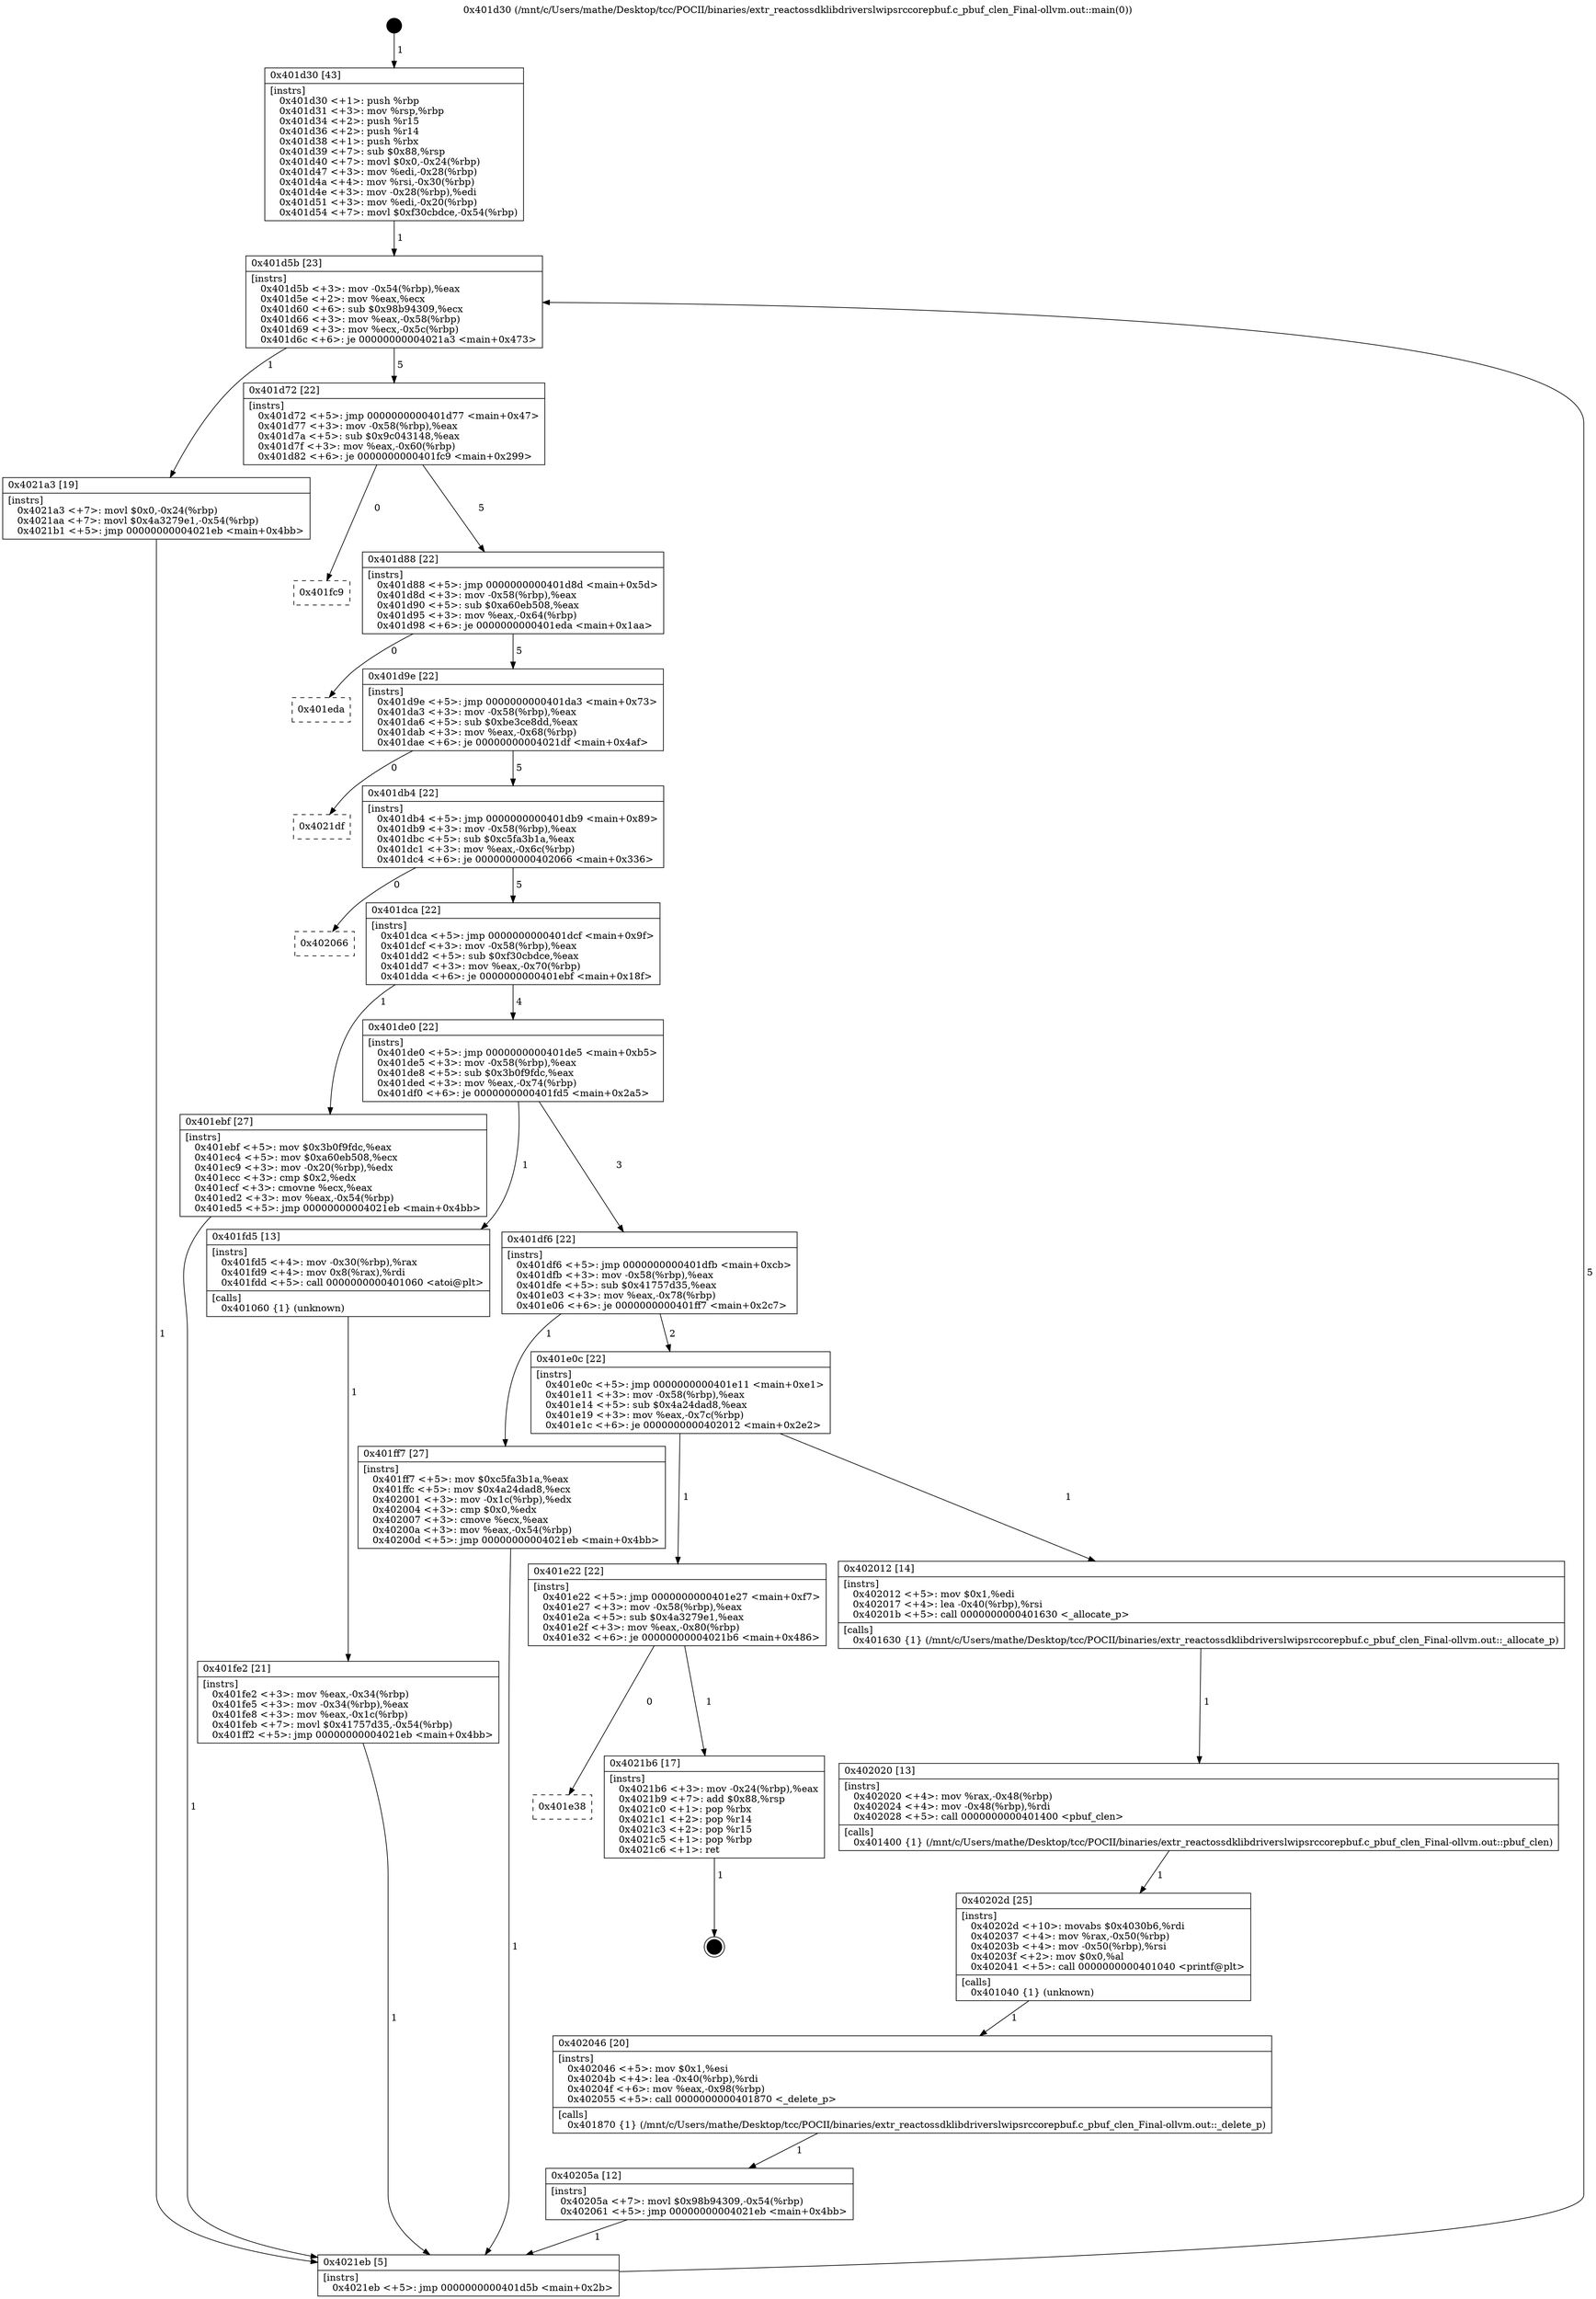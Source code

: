 digraph "0x401d30" {
  label = "0x401d30 (/mnt/c/Users/mathe/Desktop/tcc/POCII/binaries/extr_reactossdklibdriverslwipsrccorepbuf.c_pbuf_clen_Final-ollvm.out::main(0))"
  labelloc = "t"
  node[shape=record]

  Entry [label="",width=0.3,height=0.3,shape=circle,fillcolor=black,style=filled]
  "0x401d5b" [label="{
     0x401d5b [23]\l
     | [instrs]\l
     &nbsp;&nbsp;0x401d5b \<+3\>: mov -0x54(%rbp),%eax\l
     &nbsp;&nbsp;0x401d5e \<+2\>: mov %eax,%ecx\l
     &nbsp;&nbsp;0x401d60 \<+6\>: sub $0x98b94309,%ecx\l
     &nbsp;&nbsp;0x401d66 \<+3\>: mov %eax,-0x58(%rbp)\l
     &nbsp;&nbsp;0x401d69 \<+3\>: mov %ecx,-0x5c(%rbp)\l
     &nbsp;&nbsp;0x401d6c \<+6\>: je 00000000004021a3 \<main+0x473\>\l
  }"]
  "0x4021a3" [label="{
     0x4021a3 [19]\l
     | [instrs]\l
     &nbsp;&nbsp;0x4021a3 \<+7\>: movl $0x0,-0x24(%rbp)\l
     &nbsp;&nbsp;0x4021aa \<+7\>: movl $0x4a3279e1,-0x54(%rbp)\l
     &nbsp;&nbsp;0x4021b1 \<+5\>: jmp 00000000004021eb \<main+0x4bb\>\l
  }"]
  "0x401d72" [label="{
     0x401d72 [22]\l
     | [instrs]\l
     &nbsp;&nbsp;0x401d72 \<+5\>: jmp 0000000000401d77 \<main+0x47\>\l
     &nbsp;&nbsp;0x401d77 \<+3\>: mov -0x58(%rbp),%eax\l
     &nbsp;&nbsp;0x401d7a \<+5\>: sub $0x9c043148,%eax\l
     &nbsp;&nbsp;0x401d7f \<+3\>: mov %eax,-0x60(%rbp)\l
     &nbsp;&nbsp;0x401d82 \<+6\>: je 0000000000401fc9 \<main+0x299\>\l
  }"]
  Exit [label="",width=0.3,height=0.3,shape=circle,fillcolor=black,style=filled,peripheries=2]
  "0x401fc9" [label="{
     0x401fc9\l
  }", style=dashed]
  "0x401d88" [label="{
     0x401d88 [22]\l
     | [instrs]\l
     &nbsp;&nbsp;0x401d88 \<+5\>: jmp 0000000000401d8d \<main+0x5d\>\l
     &nbsp;&nbsp;0x401d8d \<+3\>: mov -0x58(%rbp),%eax\l
     &nbsp;&nbsp;0x401d90 \<+5\>: sub $0xa60eb508,%eax\l
     &nbsp;&nbsp;0x401d95 \<+3\>: mov %eax,-0x64(%rbp)\l
     &nbsp;&nbsp;0x401d98 \<+6\>: je 0000000000401eda \<main+0x1aa\>\l
  }"]
  "0x401e38" [label="{
     0x401e38\l
  }", style=dashed]
  "0x401eda" [label="{
     0x401eda\l
  }", style=dashed]
  "0x401d9e" [label="{
     0x401d9e [22]\l
     | [instrs]\l
     &nbsp;&nbsp;0x401d9e \<+5\>: jmp 0000000000401da3 \<main+0x73\>\l
     &nbsp;&nbsp;0x401da3 \<+3\>: mov -0x58(%rbp),%eax\l
     &nbsp;&nbsp;0x401da6 \<+5\>: sub $0xbe3ce8dd,%eax\l
     &nbsp;&nbsp;0x401dab \<+3\>: mov %eax,-0x68(%rbp)\l
     &nbsp;&nbsp;0x401dae \<+6\>: je 00000000004021df \<main+0x4af\>\l
  }"]
  "0x4021b6" [label="{
     0x4021b6 [17]\l
     | [instrs]\l
     &nbsp;&nbsp;0x4021b6 \<+3\>: mov -0x24(%rbp),%eax\l
     &nbsp;&nbsp;0x4021b9 \<+7\>: add $0x88,%rsp\l
     &nbsp;&nbsp;0x4021c0 \<+1\>: pop %rbx\l
     &nbsp;&nbsp;0x4021c1 \<+2\>: pop %r14\l
     &nbsp;&nbsp;0x4021c3 \<+2\>: pop %r15\l
     &nbsp;&nbsp;0x4021c5 \<+1\>: pop %rbp\l
     &nbsp;&nbsp;0x4021c6 \<+1\>: ret\l
  }"]
  "0x4021df" [label="{
     0x4021df\l
  }", style=dashed]
  "0x401db4" [label="{
     0x401db4 [22]\l
     | [instrs]\l
     &nbsp;&nbsp;0x401db4 \<+5\>: jmp 0000000000401db9 \<main+0x89\>\l
     &nbsp;&nbsp;0x401db9 \<+3\>: mov -0x58(%rbp),%eax\l
     &nbsp;&nbsp;0x401dbc \<+5\>: sub $0xc5fa3b1a,%eax\l
     &nbsp;&nbsp;0x401dc1 \<+3\>: mov %eax,-0x6c(%rbp)\l
     &nbsp;&nbsp;0x401dc4 \<+6\>: je 0000000000402066 \<main+0x336\>\l
  }"]
  "0x40205a" [label="{
     0x40205a [12]\l
     | [instrs]\l
     &nbsp;&nbsp;0x40205a \<+7\>: movl $0x98b94309,-0x54(%rbp)\l
     &nbsp;&nbsp;0x402061 \<+5\>: jmp 00000000004021eb \<main+0x4bb\>\l
  }"]
  "0x402066" [label="{
     0x402066\l
  }", style=dashed]
  "0x401dca" [label="{
     0x401dca [22]\l
     | [instrs]\l
     &nbsp;&nbsp;0x401dca \<+5\>: jmp 0000000000401dcf \<main+0x9f\>\l
     &nbsp;&nbsp;0x401dcf \<+3\>: mov -0x58(%rbp),%eax\l
     &nbsp;&nbsp;0x401dd2 \<+5\>: sub $0xf30cbdce,%eax\l
     &nbsp;&nbsp;0x401dd7 \<+3\>: mov %eax,-0x70(%rbp)\l
     &nbsp;&nbsp;0x401dda \<+6\>: je 0000000000401ebf \<main+0x18f\>\l
  }"]
  "0x402046" [label="{
     0x402046 [20]\l
     | [instrs]\l
     &nbsp;&nbsp;0x402046 \<+5\>: mov $0x1,%esi\l
     &nbsp;&nbsp;0x40204b \<+4\>: lea -0x40(%rbp),%rdi\l
     &nbsp;&nbsp;0x40204f \<+6\>: mov %eax,-0x98(%rbp)\l
     &nbsp;&nbsp;0x402055 \<+5\>: call 0000000000401870 \<_delete_p\>\l
     | [calls]\l
     &nbsp;&nbsp;0x401870 \{1\} (/mnt/c/Users/mathe/Desktop/tcc/POCII/binaries/extr_reactossdklibdriverslwipsrccorepbuf.c_pbuf_clen_Final-ollvm.out::_delete_p)\l
  }"]
  "0x401ebf" [label="{
     0x401ebf [27]\l
     | [instrs]\l
     &nbsp;&nbsp;0x401ebf \<+5\>: mov $0x3b0f9fdc,%eax\l
     &nbsp;&nbsp;0x401ec4 \<+5\>: mov $0xa60eb508,%ecx\l
     &nbsp;&nbsp;0x401ec9 \<+3\>: mov -0x20(%rbp),%edx\l
     &nbsp;&nbsp;0x401ecc \<+3\>: cmp $0x2,%edx\l
     &nbsp;&nbsp;0x401ecf \<+3\>: cmovne %ecx,%eax\l
     &nbsp;&nbsp;0x401ed2 \<+3\>: mov %eax,-0x54(%rbp)\l
     &nbsp;&nbsp;0x401ed5 \<+5\>: jmp 00000000004021eb \<main+0x4bb\>\l
  }"]
  "0x401de0" [label="{
     0x401de0 [22]\l
     | [instrs]\l
     &nbsp;&nbsp;0x401de0 \<+5\>: jmp 0000000000401de5 \<main+0xb5\>\l
     &nbsp;&nbsp;0x401de5 \<+3\>: mov -0x58(%rbp),%eax\l
     &nbsp;&nbsp;0x401de8 \<+5\>: sub $0x3b0f9fdc,%eax\l
     &nbsp;&nbsp;0x401ded \<+3\>: mov %eax,-0x74(%rbp)\l
     &nbsp;&nbsp;0x401df0 \<+6\>: je 0000000000401fd5 \<main+0x2a5\>\l
  }"]
  "0x4021eb" [label="{
     0x4021eb [5]\l
     | [instrs]\l
     &nbsp;&nbsp;0x4021eb \<+5\>: jmp 0000000000401d5b \<main+0x2b\>\l
  }"]
  "0x401d30" [label="{
     0x401d30 [43]\l
     | [instrs]\l
     &nbsp;&nbsp;0x401d30 \<+1\>: push %rbp\l
     &nbsp;&nbsp;0x401d31 \<+3\>: mov %rsp,%rbp\l
     &nbsp;&nbsp;0x401d34 \<+2\>: push %r15\l
     &nbsp;&nbsp;0x401d36 \<+2\>: push %r14\l
     &nbsp;&nbsp;0x401d38 \<+1\>: push %rbx\l
     &nbsp;&nbsp;0x401d39 \<+7\>: sub $0x88,%rsp\l
     &nbsp;&nbsp;0x401d40 \<+7\>: movl $0x0,-0x24(%rbp)\l
     &nbsp;&nbsp;0x401d47 \<+3\>: mov %edi,-0x28(%rbp)\l
     &nbsp;&nbsp;0x401d4a \<+4\>: mov %rsi,-0x30(%rbp)\l
     &nbsp;&nbsp;0x401d4e \<+3\>: mov -0x28(%rbp),%edi\l
     &nbsp;&nbsp;0x401d51 \<+3\>: mov %edi,-0x20(%rbp)\l
     &nbsp;&nbsp;0x401d54 \<+7\>: movl $0xf30cbdce,-0x54(%rbp)\l
  }"]
  "0x40202d" [label="{
     0x40202d [25]\l
     | [instrs]\l
     &nbsp;&nbsp;0x40202d \<+10\>: movabs $0x4030b6,%rdi\l
     &nbsp;&nbsp;0x402037 \<+4\>: mov %rax,-0x50(%rbp)\l
     &nbsp;&nbsp;0x40203b \<+4\>: mov -0x50(%rbp),%rsi\l
     &nbsp;&nbsp;0x40203f \<+2\>: mov $0x0,%al\l
     &nbsp;&nbsp;0x402041 \<+5\>: call 0000000000401040 \<printf@plt\>\l
     | [calls]\l
     &nbsp;&nbsp;0x401040 \{1\} (unknown)\l
  }"]
  "0x401fd5" [label="{
     0x401fd5 [13]\l
     | [instrs]\l
     &nbsp;&nbsp;0x401fd5 \<+4\>: mov -0x30(%rbp),%rax\l
     &nbsp;&nbsp;0x401fd9 \<+4\>: mov 0x8(%rax),%rdi\l
     &nbsp;&nbsp;0x401fdd \<+5\>: call 0000000000401060 \<atoi@plt\>\l
     | [calls]\l
     &nbsp;&nbsp;0x401060 \{1\} (unknown)\l
  }"]
  "0x401df6" [label="{
     0x401df6 [22]\l
     | [instrs]\l
     &nbsp;&nbsp;0x401df6 \<+5\>: jmp 0000000000401dfb \<main+0xcb\>\l
     &nbsp;&nbsp;0x401dfb \<+3\>: mov -0x58(%rbp),%eax\l
     &nbsp;&nbsp;0x401dfe \<+5\>: sub $0x41757d35,%eax\l
     &nbsp;&nbsp;0x401e03 \<+3\>: mov %eax,-0x78(%rbp)\l
     &nbsp;&nbsp;0x401e06 \<+6\>: je 0000000000401ff7 \<main+0x2c7\>\l
  }"]
  "0x401fe2" [label="{
     0x401fe2 [21]\l
     | [instrs]\l
     &nbsp;&nbsp;0x401fe2 \<+3\>: mov %eax,-0x34(%rbp)\l
     &nbsp;&nbsp;0x401fe5 \<+3\>: mov -0x34(%rbp),%eax\l
     &nbsp;&nbsp;0x401fe8 \<+3\>: mov %eax,-0x1c(%rbp)\l
     &nbsp;&nbsp;0x401feb \<+7\>: movl $0x41757d35,-0x54(%rbp)\l
     &nbsp;&nbsp;0x401ff2 \<+5\>: jmp 00000000004021eb \<main+0x4bb\>\l
  }"]
  "0x402020" [label="{
     0x402020 [13]\l
     | [instrs]\l
     &nbsp;&nbsp;0x402020 \<+4\>: mov %rax,-0x48(%rbp)\l
     &nbsp;&nbsp;0x402024 \<+4\>: mov -0x48(%rbp),%rdi\l
     &nbsp;&nbsp;0x402028 \<+5\>: call 0000000000401400 \<pbuf_clen\>\l
     | [calls]\l
     &nbsp;&nbsp;0x401400 \{1\} (/mnt/c/Users/mathe/Desktop/tcc/POCII/binaries/extr_reactossdklibdriverslwipsrccorepbuf.c_pbuf_clen_Final-ollvm.out::pbuf_clen)\l
  }"]
  "0x401ff7" [label="{
     0x401ff7 [27]\l
     | [instrs]\l
     &nbsp;&nbsp;0x401ff7 \<+5\>: mov $0xc5fa3b1a,%eax\l
     &nbsp;&nbsp;0x401ffc \<+5\>: mov $0x4a24dad8,%ecx\l
     &nbsp;&nbsp;0x402001 \<+3\>: mov -0x1c(%rbp),%edx\l
     &nbsp;&nbsp;0x402004 \<+3\>: cmp $0x0,%edx\l
     &nbsp;&nbsp;0x402007 \<+3\>: cmove %ecx,%eax\l
     &nbsp;&nbsp;0x40200a \<+3\>: mov %eax,-0x54(%rbp)\l
     &nbsp;&nbsp;0x40200d \<+5\>: jmp 00000000004021eb \<main+0x4bb\>\l
  }"]
  "0x401e0c" [label="{
     0x401e0c [22]\l
     | [instrs]\l
     &nbsp;&nbsp;0x401e0c \<+5\>: jmp 0000000000401e11 \<main+0xe1\>\l
     &nbsp;&nbsp;0x401e11 \<+3\>: mov -0x58(%rbp),%eax\l
     &nbsp;&nbsp;0x401e14 \<+5\>: sub $0x4a24dad8,%eax\l
     &nbsp;&nbsp;0x401e19 \<+3\>: mov %eax,-0x7c(%rbp)\l
     &nbsp;&nbsp;0x401e1c \<+6\>: je 0000000000402012 \<main+0x2e2\>\l
  }"]
  "0x401e22" [label="{
     0x401e22 [22]\l
     | [instrs]\l
     &nbsp;&nbsp;0x401e22 \<+5\>: jmp 0000000000401e27 \<main+0xf7\>\l
     &nbsp;&nbsp;0x401e27 \<+3\>: mov -0x58(%rbp),%eax\l
     &nbsp;&nbsp;0x401e2a \<+5\>: sub $0x4a3279e1,%eax\l
     &nbsp;&nbsp;0x401e2f \<+3\>: mov %eax,-0x80(%rbp)\l
     &nbsp;&nbsp;0x401e32 \<+6\>: je 00000000004021b6 \<main+0x486\>\l
  }"]
  "0x402012" [label="{
     0x402012 [14]\l
     | [instrs]\l
     &nbsp;&nbsp;0x402012 \<+5\>: mov $0x1,%edi\l
     &nbsp;&nbsp;0x402017 \<+4\>: lea -0x40(%rbp),%rsi\l
     &nbsp;&nbsp;0x40201b \<+5\>: call 0000000000401630 \<_allocate_p\>\l
     | [calls]\l
     &nbsp;&nbsp;0x401630 \{1\} (/mnt/c/Users/mathe/Desktop/tcc/POCII/binaries/extr_reactossdklibdriverslwipsrccorepbuf.c_pbuf_clen_Final-ollvm.out::_allocate_p)\l
  }"]
  Entry -> "0x401d30" [label=" 1"]
  "0x401d5b" -> "0x4021a3" [label=" 1"]
  "0x401d5b" -> "0x401d72" [label=" 5"]
  "0x4021b6" -> Exit [label=" 1"]
  "0x401d72" -> "0x401fc9" [label=" 0"]
  "0x401d72" -> "0x401d88" [label=" 5"]
  "0x401e22" -> "0x401e38" [label=" 0"]
  "0x401d88" -> "0x401eda" [label=" 0"]
  "0x401d88" -> "0x401d9e" [label=" 5"]
  "0x401e22" -> "0x4021b6" [label=" 1"]
  "0x401d9e" -> "0x4021df" [label=" 0"]
  "0x401d9e" -> "0x401db4" [label=" 5"]
  "0x4021a3" -> "0x4021eb" [label=" 1"]
  "0x401db4" -> "0x402066" [label=" 0"]
  "0x401db4" -> "0x401dca" [label=" 5"]
  "0x40205a" -> "0x4021eb" [label=" 1"]
  "0x401dca" -> "0x401ebf" [label=" 1"]
  "0x401dca" -> "0x401de0" [label=" 4"]
  "0x401ebf" -> "0x4021eb" [label=" 1"]
  "0x401d30" -> "0x401d5b" [label=" 1"]
  "0x4021eb" -> "0x401d5b" [label=" 5"]
  "0x402046" -> "0x40205a" [label=" 1"]
  "0x401de0" -> "0x401fd5" [label=" 1"]
  "0x401de0" -> "0x401df6" [label=" 3"]
  "0x401fd5" -> "0x401fe2" [label=" 1"]
  "0x401fe2" -> "0x4021eb" [label=" 1"]
  "0x40202d" -> "0x402046" [label=" 1"]
  "0x401df6" -> "0x401ff7" [label=" 1"]
  "0x401df6" -> "0x401e0c" [label=" 2"]
  "0x401ff7" -> "0x4021eb" [label=" 1"]
  "0x402020" -> "0x40202d" [label=" 1"]
  "0x401e0c" -> "0x402012" [label=" 1"]
  "0x401e0c" -> "0x401e22" [label=" 1"]
  "0x402012" -> "0x402020" [label=" 1"]
}
